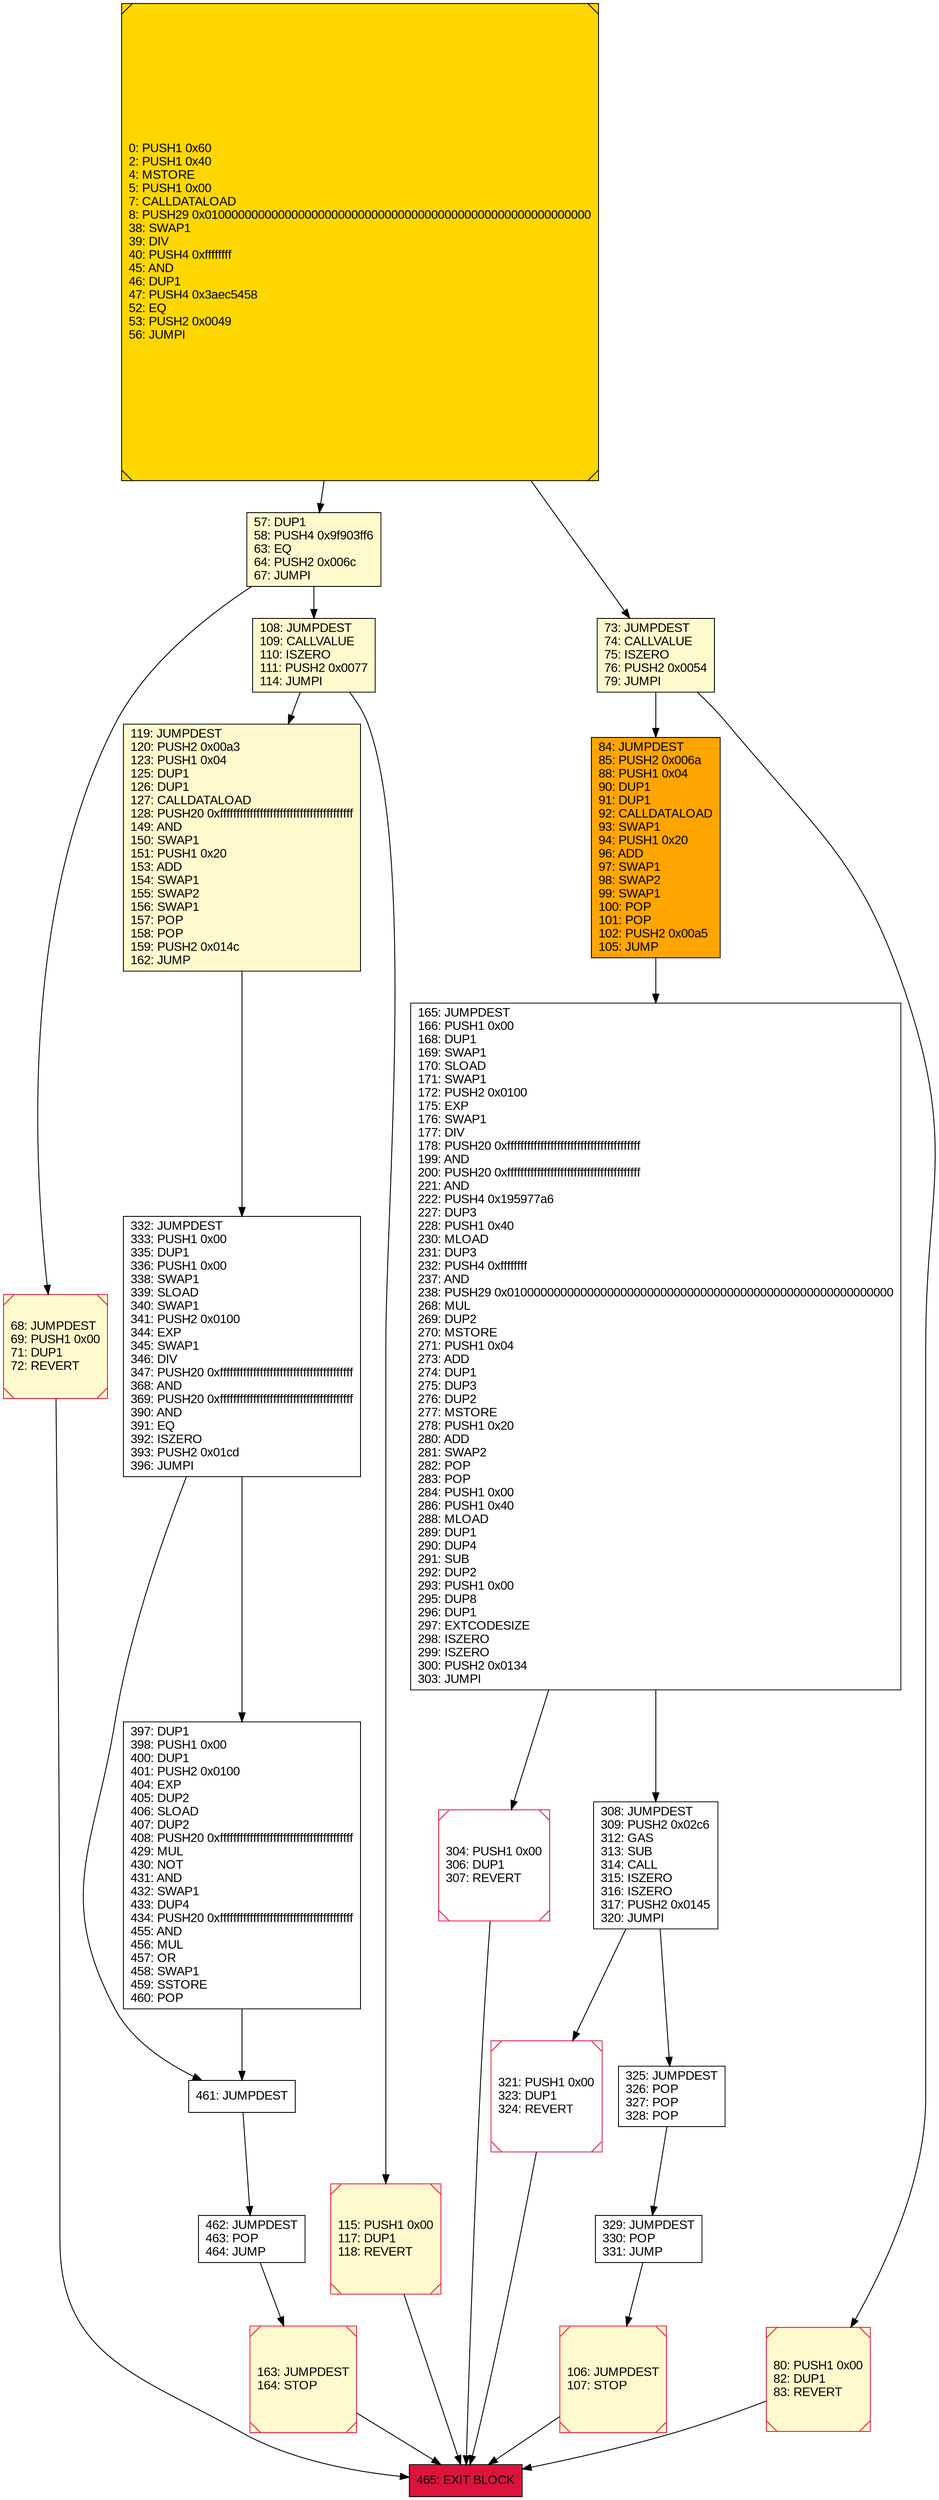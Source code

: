 digraph G {
bgcolor=transparent rankdir=UD;
node [shape=box style=filled color=black fillcolor=white fontname=arial fontcolor=black];
321 [label="321: PUSH1 0x00\l323: DUP1\l324: REVERT\l" shape=Msquare color=crimson ];
461 [label="461: JUMPDEST\l" ];
68 [label="68: JUMPDEST\l69: PUSH1 0x00\l71: DUP1\l72: REVERT\l" fillcolor=lemonchiffon shape=Msquare color=crimson ];
84 [label="84: JUMPDEST\l85: PUSH2 0x006a\l88: PUSH1 0x04\l90: DUP1\l91: DUP1\l92: CALLDATALOAD\l93: SWAP1\l94: PUSH1 0x20\l96: ADD\l97: SWAP1\l98: SWAP2\l99: SWAP1\l100: POP\l101: POP\l102: PUSH2 0x00a5\l105: JUMP\l" fillcolor=orange ];
462 [label="462: JUMPDEST\l463: POP\l464: JUMP\l" ];
119 [label="119: JUMPDEST\l120: PUSH2 0x00a3\l123: PUSH1 0x04\l125: DUP1\l126: DUP1\l127: CALLDATALOAD\l128: PUSH20 0xffffffffffffffffffffffffffffffffffffffff\l149: AND\l150: SWAP1\l151: PUSH1 0x20\l153: ADD\l154: SWAP1\l155: SWAP2\l156: SWAP1\l157: POP\l158: POP\l159: PUSH2 0x014c\l162: JUMP\l" fillcolor=lemonchiffon ];
332 [label="332: JUMPDEST\l333: PUSH1 0x00\l335: DUP1\l336: PUSH1 0x00\l338: SWAP1\l339: SLOAD\l340: SWAP1\l341: PUSH2 0x0100\l344: EXP\l345: SWAP1\l346: DIV\l347: PUSH20 0xffffffffffffffffffffffffffffffffffffffff\l368: AND\l369: PUSH20 0xffffffffffffffffffffffffffffffffffffffff\l390: AND\l391: EQ\l392: ISZERO\l393: PUSH2 0x01cd\l396: JUMPI\l" ];
329 [label="329: JUMPDEST\l330: POP\l331: JUMP\l" ];
397 [label="397: DUP1\l398: PUSH1 0x00\l400: DUP1\l401: PUSH2 0x0100\l404: EXP\l405: DUP2\l406: SLOAD\l407: DUP2\l408: PUSH20 0xffffffffffffffffffffffffffffffffffffffff\l429: MUL\l430: NOT\l431: AND\l432: SWAP1\l433: DUP4\l434: PUSH20 0xffffffffffffffffffffffffffffffffffffffff\l455: AND\l456: MUL\l457: OR\l458: SWAP1\l459: SSTORE\l460: POP\l" ];
465 [label="465: EXIT BLOCK\l" fillcolor=crimson ];
80 [label="80: PUSH1 0x00\l82: DUP1\l83: REVERT\l" fillcolor=lemonchiffon shape=Msquare color=crimson ];
304 [label="304: PUSH1 0x00\l306: DUP1\l307: REVERT\l" shape=Msquare color=crimson ];
57 [label="57: DUP1\l58: PUSH4 0x9f903ff6\l63: EQ\l64: PUSH2 0x006c\l67: JUMPI\l" fillcolor=lemonchiffon ];
115 [label="115: PUSH1 0x00\l117: DUP1\l118: REVERT\l" fillcolor=lemonchiffon shape=Msquare color=crimson ];
325 [label="325: JUMPDEST\l326: POP\l327: POP\l328: POP\l" ];
165 [label="165: JUMPDEST\l166: PUSH1 0x00\l168: DUP1\l169: SWAP1\l170: SLOAD\l171: SWAP1\l172: PUSH2 0x0100\l175: EXP\l176: SWAP1\l177: DIV\l178: PUSH20 0xffffffffffffffffffffffffffffffffffffffff\l199: AND\l200: PUSH20 0xffffffffffffffffffffffffffffffffffffffff\l221: AND\l222: PUSH4 0x195977a6\l227: DUP3\l228: PUSH1 0x40\l230: MLOAD\l231: DUP3\l232: PUSH4 0xffffffff\l237: AND\l238: PUSH29 0x0100000000000000000000000000000000000000000000000000000000\l268: MUL\l269: DUP2\l270: MSTORE\l271: PUSH1 0x04\l273: ADD\l274: DUP1\l275: DUP3\l276: DUP2\l277: MSTORE\l278: PUSH1 0x20\l280: ADD\l281: SWAP2\l282: POP\l283: POP\l284: PUSH1 0x00\l286: PUSH1 0x40\l288: MLOAD\l289: DUP1\l290: DUP4\l291: SUB\l292: DUP2\l293: PUSH1 0x00\l295: DUP8\l296: DUP1\l297: EXTCODESIZE\l298: ISZERO\l299: ISZERO\l300: PUSH2 0x0134\l303: JUMPI\l" ];
163 [label="163: JUMPDEST\l164: STOP\l" fillcolor=lemonchiffon shape=Msquare color=crimson ];
0 [label="0: PUSH1 0x60\l2: PUSH1 0x40\l4: MSTORE\l5: PUSH1 0x00\l7: CALLDATALOAD\l8: PUSH29 0x0100000000000000000000000000000000000000000000000000000000\l38: SWAP1\l39: DIV\l40: PUSH4 0xffffffff\l45: AND\l46: DUP1\l47: PUSH4 0x3aec5458\l52: EQ\l53: PUSH2 0x0049\l56: JUMPI\l" fillcolor=lemonchiffon shape=Msquare fillcolor=gold ];
308 [label="308: JUMPDEST\l309: PUSH2 0x02c6\l312: GAS\l313: SUB\l314: CALL\l315: ISZERO\l316: ISZERO\l317: PUSH2 0x0145\l320: JUMPI\l" ];
73 [label="73: JUMPDEST\l74: CALLVALUE\l75: ISZERO\l76: PUSH2 0x0054\l79: JUMPI\l" fillcolor=lemonchiffon ];
106 [label="106: JUMPDEST\l107: STOP\l" fillcolor=lemonchiffon shape=Msquare color=crimson ];
108 [label="108: JUMPDEST\l109: CALLVALUE\l110: ISZERO\l111: PUSH2 0x0077\l114: JUMPI\l" fillcolor=lemonchiffon ];
304 -> 465;
115 -> 465;
0 -> 73;
308 -> 325;
332 -> 461;
57 -> 108;
165 -> 308;
68 -> 465;
329 -> 106;
397 -> 461;
108 -> 119;
73 -> 84;
308 -> 321;
325 -> 329;
332 -> 397;
462 -> 163;
80 -> 465;
119 -> 332;
165 -> 304;
163 -> 465;
461 -> 462;
0 -> 57;
73 -> 80;
108 -> 115;
106 -> 465;
321 -> 465;
57 -> 68;
84 -> 165;
}